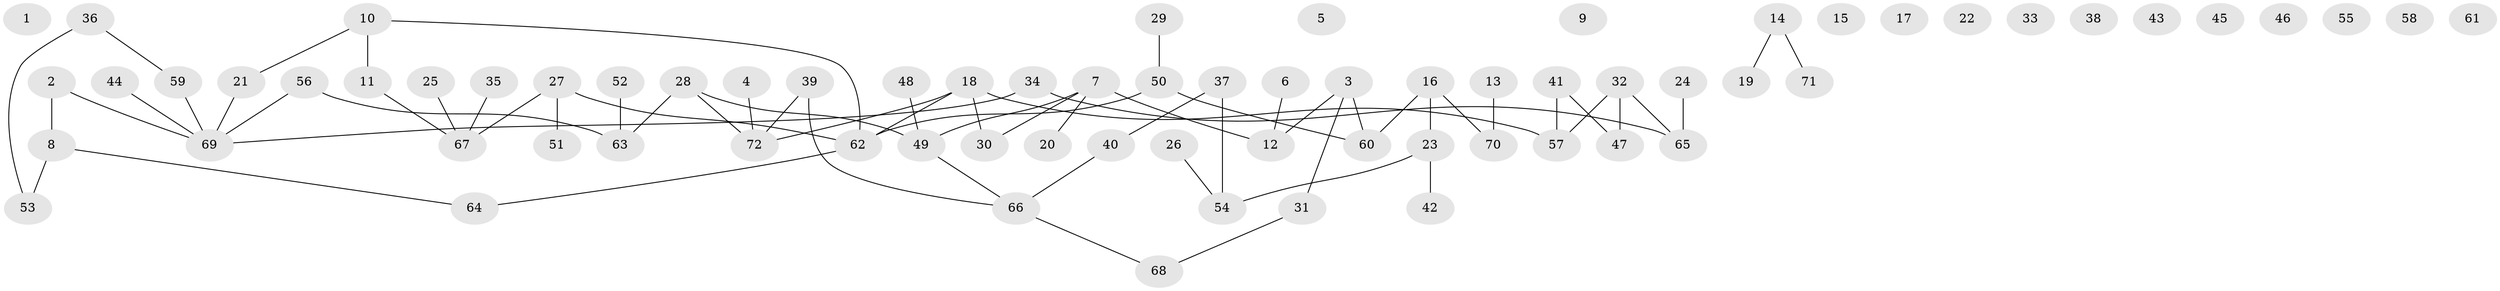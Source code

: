 // coarse degree distribution, {3: 0.2972972972972973, 2: 0.3783783783783784, 6: 0.05405405405405406, 1: 0.1891891891891892, 4: 0.08108108108108109}
// Generated by graph-tools (version 1.1) at 2025/48/03/04/25 22:48:18]
// undirected, 72 vertices, 67 edges
graph export_dot {
  node [color=gray90,style=filled];
  1;
  2;
  3;
  4;
  5;
  6;
  7;
  8;
  9;
  10;
  11;
  12;
  13;
  14;
  15;
  16;
  17;
  18;
  19;
  20;
  21;
  22;
  23;
  24;
  25;
  26;
  27;
  28;
  29;
  30;
  31;
  32;
  33;
  34;
  35;
  36;
  37;
  38;
  39;
  40;
  41;
  42;
  43;
  44;
  45;
  46;
  47;
  48;
  49;
  50;
  51;
  52;
  53;
  54;
  55;
  56;
  57;
  58;
  59;
  60;
  61;
  62;
  63;
  64;
  65;
  66;
  67;
  68;
  69;
  70;
  71;
  72;
  2 -- 8;
  2 -- 69;
  3 -- 12;
  3 -- 31;
  3 -- 60;
  4 -- 72;
  6 -- 12;
  7 -- 12;
  7 -- 20;
  7 -- 30;
  7 -- 49;
  8 -- 53;
  8 -- 64;
  10 -- 11;
  10 -- 21;
  10 -- 62;
  11 -- 67;
  13 -- 70;
  14 -- 19;
  14 -- 71;
  16 -- 23;
  16 -- 60;
  16 -- 70;
  18 -- 30;
  18 -- 57;
  18 -- 62;
  18 -- 72;
  21 -- 69;
  23 -- 42;
  23 -- 54;
  24 -- 65;
  25 -- 67;
  26 -- 54;
  27 -- 51;
  27 -- 62;
  27 -- 67;
  28 -- 49;
  28 -- 63;
  28 -- 72;
  29 -- 50;
  31 -- 68;
  32 -- 47;
  32 -- 57;
  32 -- 65;
  34 -- 65;
  34 -- 69;
  35 -- 67;
  36 -- 53;
  36 -- 59;
  37 -- 40;
  37 -- 54;
  39 -- 66;
  39 -- 72;
  40 -- 66;
  41 -- 47;
  41 -- 57;
  44 -- 69;
  48 -- 49;
  49 -- 66;
  50 -- 60;
  50 -- 62;
  52 -- 63;
  56 -- 63;
  56 -- 69;
  59 -- 69;
  62 -- 64;
  66 -- 68;
}
